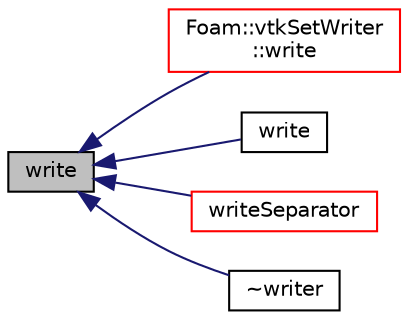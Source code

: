 digraph "write"
{
  bgcolor="transparent";
  edge [fontname="Helvetica",fontsize="10",labelfontname="Helvetica",labelfontsize="10"];
  node [fontname="Helvetica",fontsize="10",shape=record];
  rankdir="LR";
  Node1 [label="write",height=0.2,width=0.4,color="black", fillcolor="grey75", style="filled", fontcolor="black"];
  Node1 -> Node2 [dir="back",color="midnightblue",fontsize="10",style="solid",fontname="Helvetica"];
  Node2 [label="Foam::vtkSetWriter\l::write",height=0.2,width=0.4,color="red",URL="$a02933.html#a630f6b7c40da086ca6bfde703206e847",tooltip="General entry point for writing. "];
  Node1 -> Node3 [dir="back",color="midnightblue",fontsize="10",style="solid",fontname="Helvetica"];
  Node3 [label="write",height=0.2,width=0.4,color="black",URL="$a02995.html#adbb6b9cb2c82128367ac8acb09b82b37",tooltip="General entry point for writing. "];
  Node1 -> Node4 [dir="back",color="midnightblue",fontsize="10",style="solid",fontname="Helvetica"];
  Node4 [label="writeSeparator",height=0.2,width=0.4,color="red",URL="$a02995.html#a10ca1e6744d9bd1bead0578a8f300e9a",tooltip="Writes a separator. Used by write functions. "];
  Node1 -> Node5 [dir="back",color="midnightblue",fontsize="10",style="solid",fontname="Helvetica"];
  Node5 [label="~writer",height=0.2,width=0.4,color="black",URL="$a02995.html#a2e0de285f1a0cb791773dcfbd44bba0b",tooltip="Destructor. "];
}
